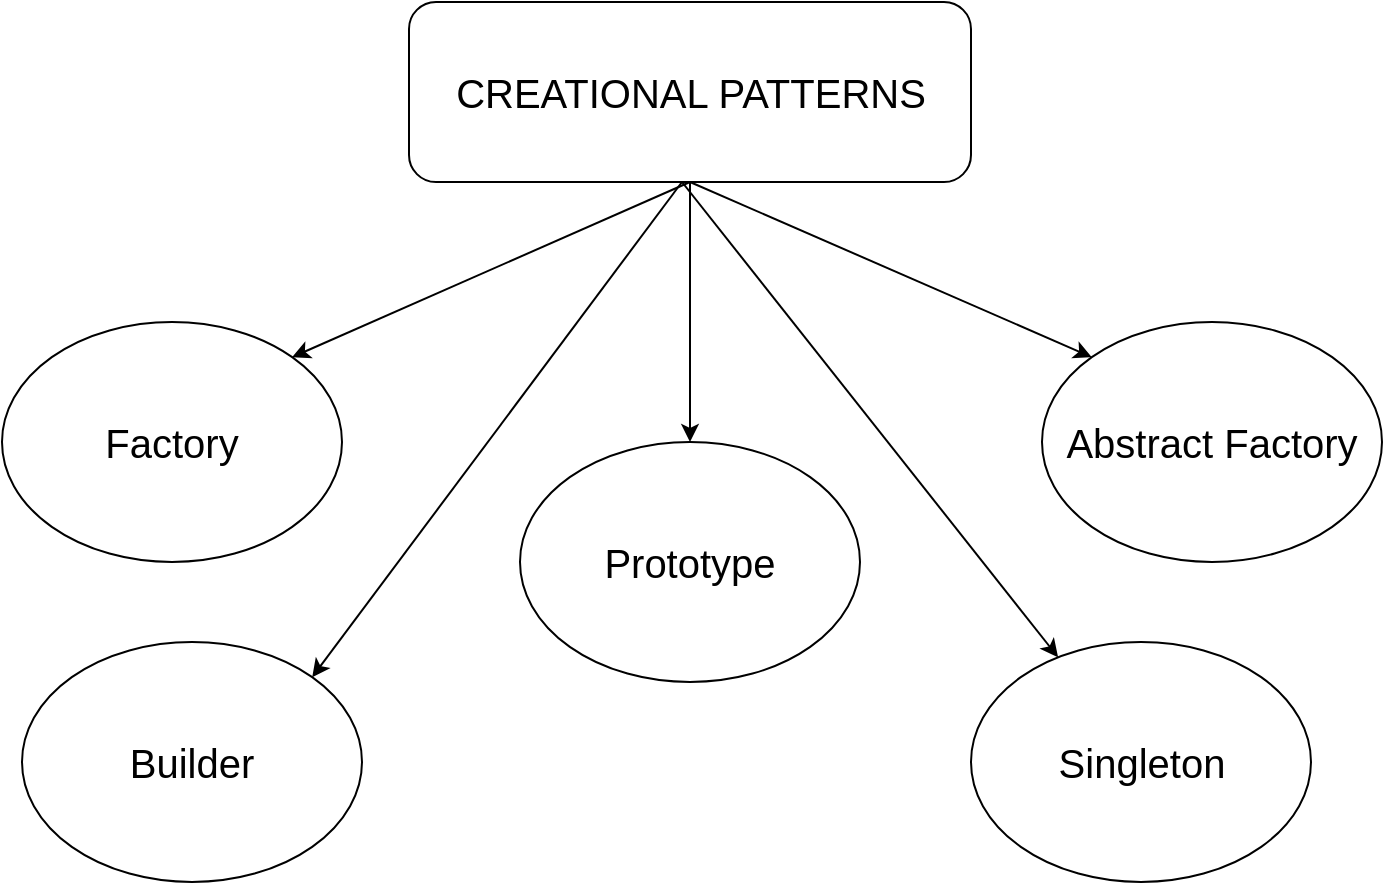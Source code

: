 <mxfile>
    <diagram id="iCgjLgnb24C7S8AsM7p7" name="Page-1">
        <mxGraphModel dx="1570" dy="1037" grid="1" gridSize="10" guides="1" tooltips="1" connect="1" arrows="1" fold="1" page="1" pageScale="1" pageWidth="827" pageHeight="1169" math="0" shadow="0">
            <root>
                <mxCell id="0"/>
                <mxCell id="1" parent="0"/>
                <mxCell id="2" value="CREATIONAL PATTERNS" style="rounded=1;whiteSpace=wrap;html=1;fontSize=20;" vertex="1" parent="1">
                    <mxGeometry x="273.5" y="70" width="281" height="90" as="geometry"/>
                </mxCell>
                <mxCell id="3" value="Factory" style="ellipse;whiteSpace=wrap;html=1;fontSize=20;" vertex="1" parent="1">
                    <mxGeometry x="70" y="230" width="170" height="120" as="geometry"/>
                </mxCell>
                <mxCell id="4" value="Prototype" style="ellipse;whiteSpace=wrap;html=1;fontSize=20;" vertex="1" parent="1">
                    <mxGeometry x="329" y="290" width="170" height="120" as="geometry"/>
                </mxCell>
                <mxCell id="5" value="Abstract Factory" style="ellipse;whiteSpace=wrap;html=1;fontSize=20;" vertex="1" parent="1">
                    <mxGeometry x="590" y="230" width="170" height="120" as="geometry"/>
                </mxCell>
                <mxCell id="6" value="" style="endArrow=classic;html=1;fontSize=20;exitX=0.5;exitY=1;exitDx=0;exitDy=0;entryX=1;entryY=0;entryDx=0;entryDy=0;" edge="1" parent="1" source="2" target="3">
                    <mxGeometry width="50" height="50" relative="1" as="geometry">
                        <mxPoint x="390" y="550" as="sourcePoint"/>
                        <mxPoint x="440" y="500" as="targetPoint"/>
                    </mxGeometry>
                </mxCell>
                <mxCell id="7" value="" style="endArrow=classic;html=1;fontSize=20;exitX=0.5;exitY=1;exitDx=0;exitDy=0;" edge="1" parent="1" source="2" target="4">
                    <mxGeometry width="50" height="50" relative="1" as="geometry">
                        <mxPoint x="438.9" y="210" as="sourcePoint"/>
                        <mxPoint x="240.004" y="297.574" as="targetPoint"/>
                    </mxGeometry>
                </mxCell>
                <mxCell id="8" value="" style="endArrow=classic;html=1;fontSize=20;exitX=0.5;exitY=1;exitDx=0;exitDy=0;entryX=0;entryY=0;entryDx=0;entryDy=0;" edge="1" parent="1" source="2" target="5">
                    <mxGeometry width="50" height="50" relative="1" as="geometry">
                        <mxPoint x="512.9" y="202.43" as="sourcePoint"/>
                        <mxPoint x="314.004" y="290.004" as="targetPoint"/>
                    </mxGeometry>
                </mxCell>
                <mxCell id="9" value="Builder" style="ellipse;whiteSpace=wrap;html=1;fontSize=20;" vertex="1" parent="1">
                    <mxGeometry x="80" y="390" width="170" height="120" as="geometry"/>
                </mxCell>
                <mxCell id="11" value="Singleton" style="ellipse;whiteSpace=wrap;html=1;fontSize=20;" vertex="1" parent="1">
                    <mxGeometry x="554.5" y="390" width="170" height="120" as="geometry"/>
                </mxCell>
                <mxCell id="12" value="" style="endArrow=classic;html=1;fontSize=20;entryX=1;entryY=0;entryDx=0;entryDy=0;" edge="1" parent="1" target="9">
                    <mxGeometry width="50" height="50" relative="1" as="geometry">
                        <mxPoint x="410" y="160" as="sourcePoint"/>
                        <mxPoint x="570" y="840" as="targetPoint"/>
                    </mxGeometry>
                </mxCell>
                <mxCell id="13" value="" style="endArrow=classic;html=1;fontSize=20;" edge="1" parent="1" target="11">
                    <mxGeometry width="50" height="50" relative="1" as="geometry">
                        <mxPoint x="410" y="160" as="sourcePoint"/>
                        <mxPoint x="624.896" y="257.574" as="targetPoint"/>
                    </mxGeometry>
                </mxCell>
            </root>
        </mxGraphModel>
    </diagram>
</mxfile>